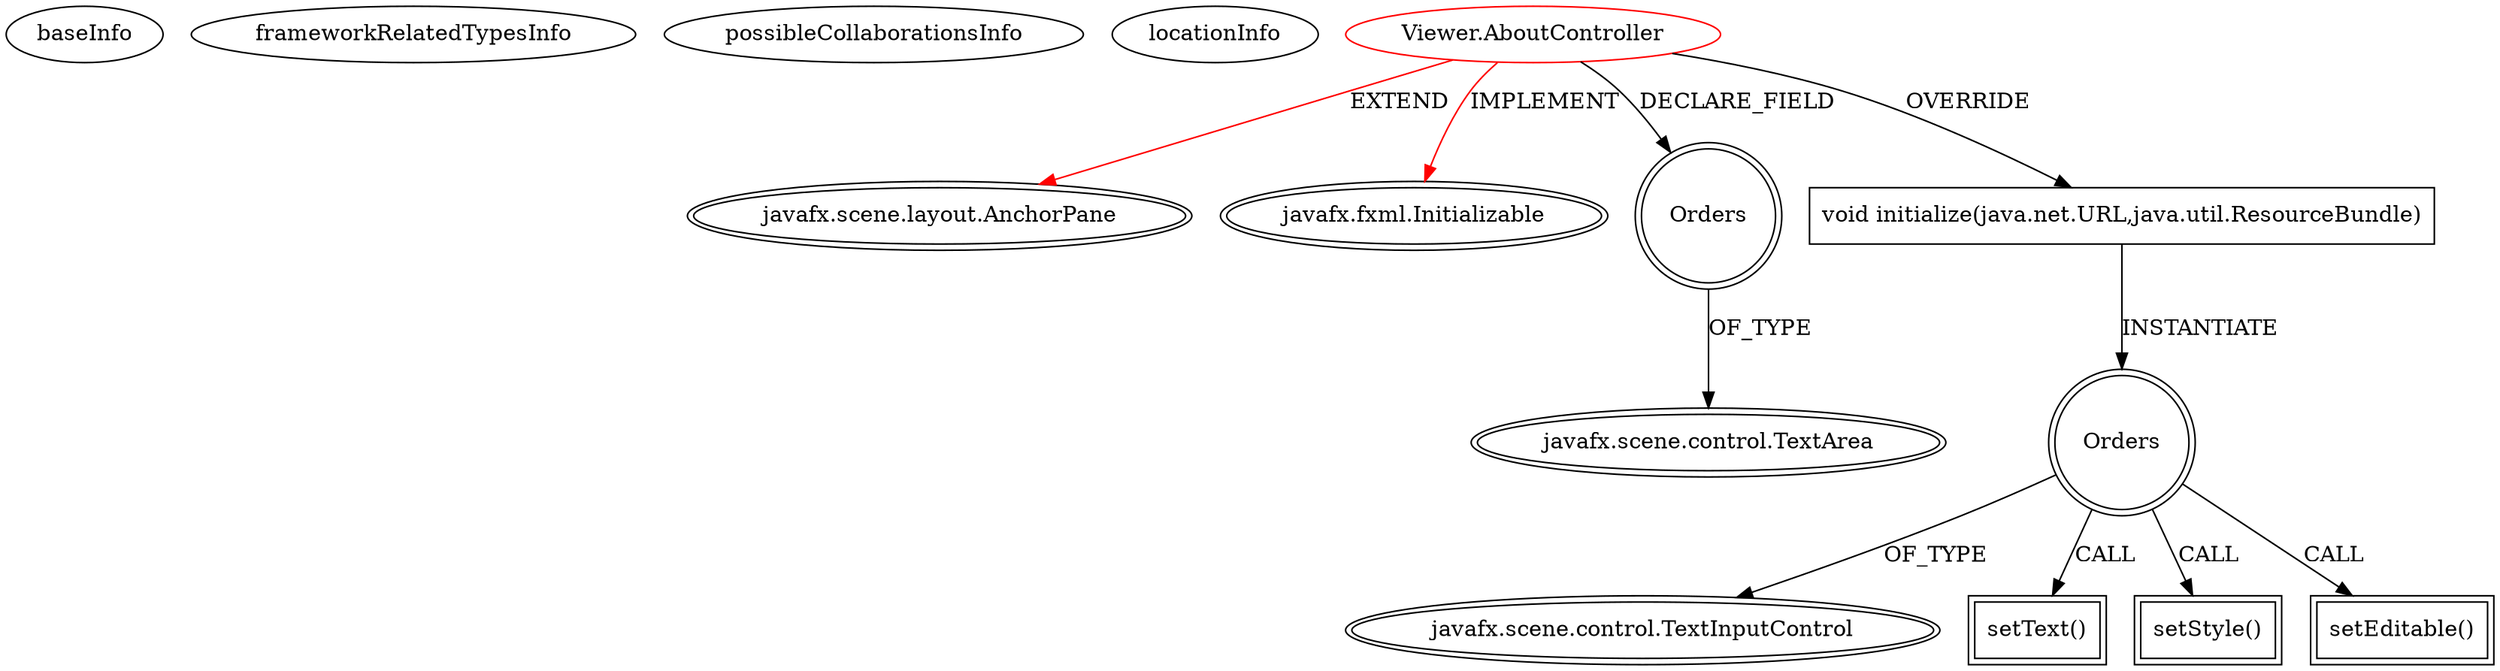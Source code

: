 digraph {
baseInfo[graphId=2522,category="extension_graph",isAnonymous=false,possibleRelation=false]
frameworkRelatedTypesInfo[0="javafx.scene.layout.AnchorPane",1="javafx.fxml.Initializable"]
possibleCollaborationsInfo[]
locationInfo[projectName="dodaio-SoftwareBlack21G",filePath="/dodaio-SoftwareBlack21G/SoftwareBlack21G-master/Blackjack/src/Viewer/AboutController.java",contextSignature="AboutController",graphId="2522"]
0[label="Viewer.AboutController",vertexType="ROOT_CLIENT_CLASS_DECLARATION",isFrameworkType=false,color=red]
1[label="javafx.scene.layout.AnchorPane",vertexType="FRAMEWORK_CLASS_TYPE",isFrameworkType=true,peripheries=2]
2[label="javafx.fxml.Initializable",vertexType="FRAMEWORK_INTERFACE_TYPE",isFrameworkType=true,peripheries=2]
3[label="Orders",vertexType="FIELD_DECLARATION",isFrameworkType=true,peripheries=2,shape=circle]
4[label="javafx.scene.control.TextArea",vertexType="FRAMEWORK_CLASS_TYPE",isFrameworkType=true,peripheries=2]
5[label="void initialize(java.net.URL,java.util.ResourceBundle)",vertexType="OVERRIDING_METHOD_DECLARATION",isFrameworkType=false,shape=box]
6[label="Orders",vertexType="VARIABLE_EXPRESION",isFrameworkType=true,peripheries=2,shape=circle]
8[label="javafx.scene.control.TextInputControl",vertexType="FRAMEWORK_CLASS_TYPE",isFrameworkType=true,peripheries=2]
7[label="setText()",vertexType="INSIDE_CALL",isFrameworkType=true,peripheries=2,shape=box]
10[label="setStyle()",vertexType="INSIDE_CALL",isFrameworkType=true,peripheries=2,shape=box]
12[label="setEditable()",vertexType="INSIDE_CALL",isFrameworkType=true,peripheries=2,shape=box]
0->1[label="EXTEND",color=red]
0->2[label="IMPLEMENT",color=red]
0->3[label="DECLARE_FIELD"]
3->4[label="OF_TYPE"]
0->5[label="OVERRIDE"]
5->6[label="INSTANTIATE"]
6->8[label="OF_TYPE"]
6->7[label="CALL"]
6->10[label="CALL"]
6->12[label="CALL"]
}
